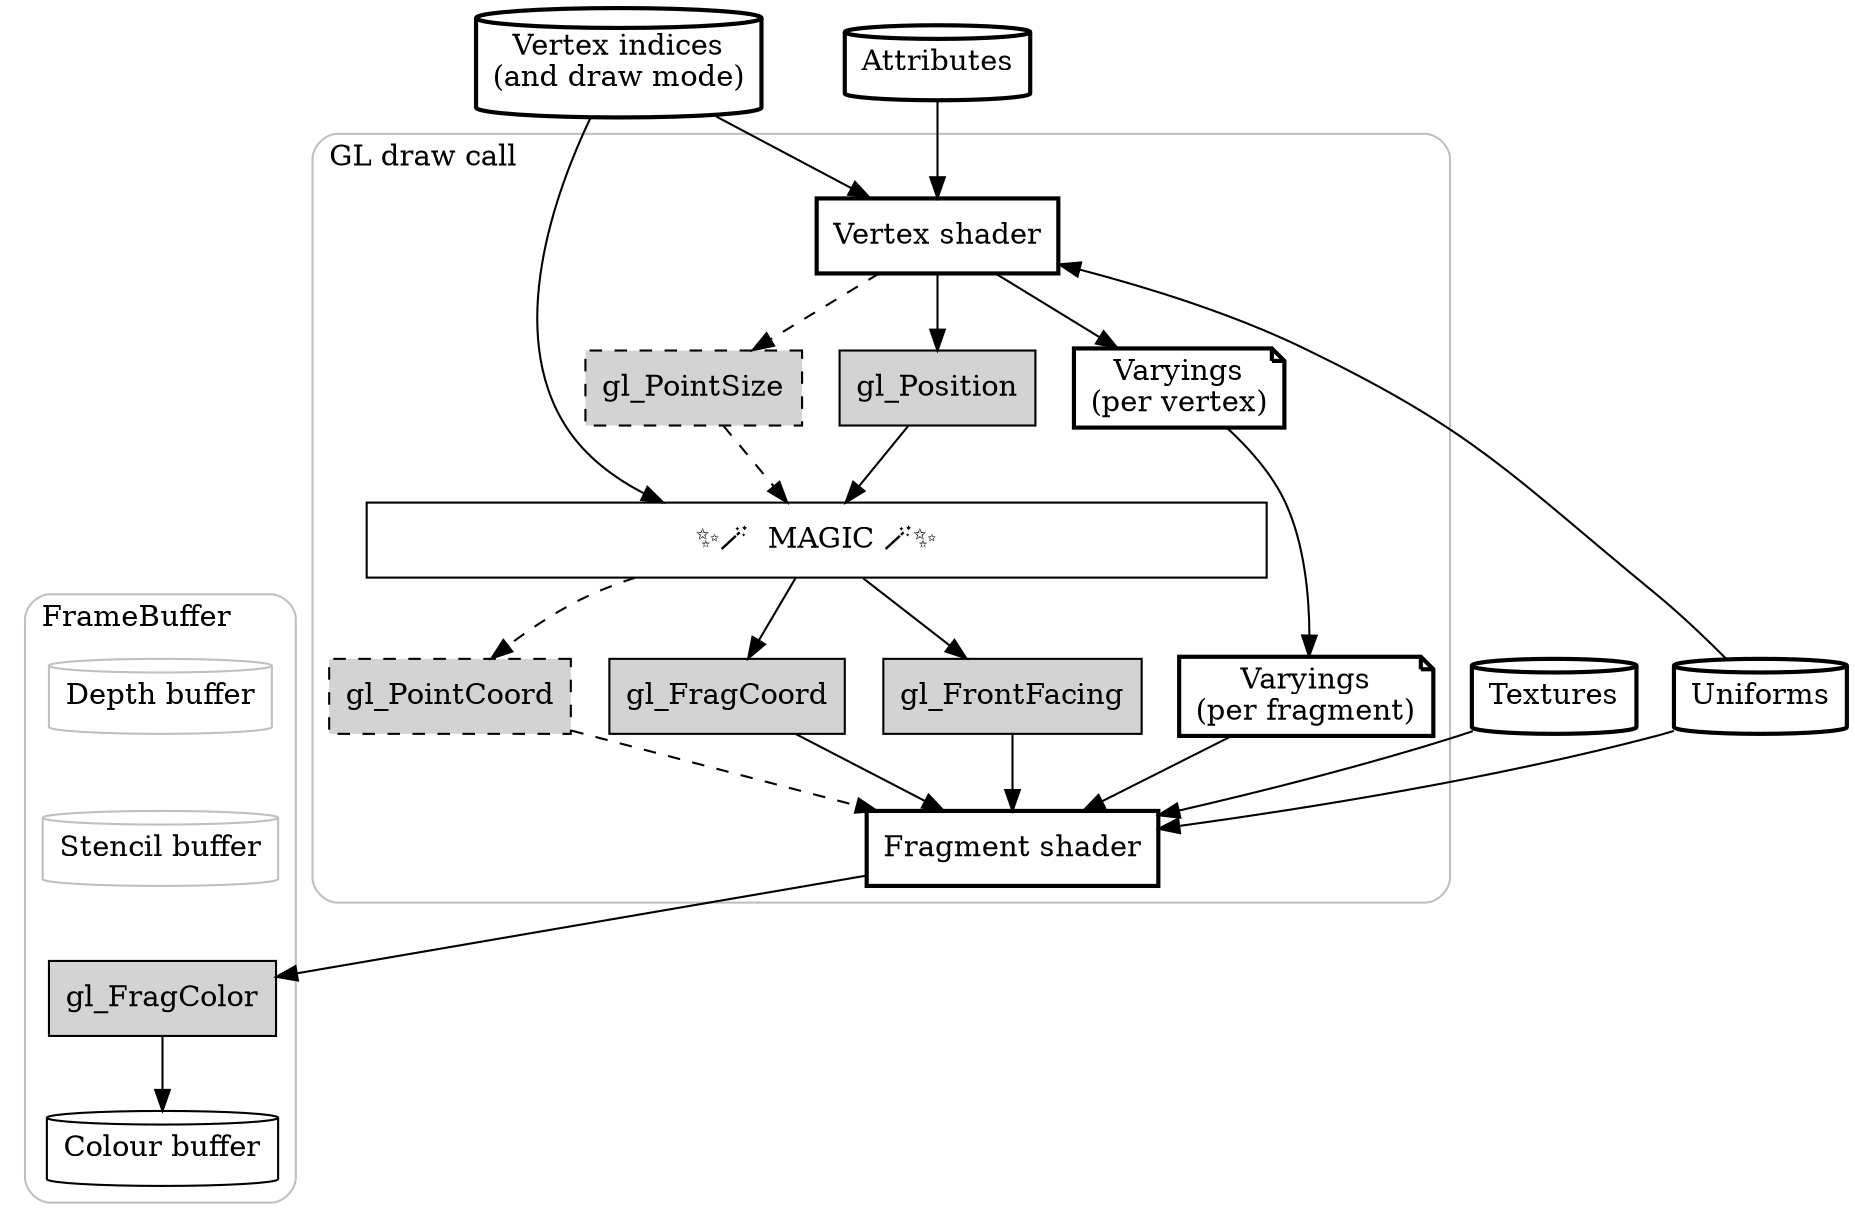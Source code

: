
digraph G {
	node [shape=box]

	subgraph cluster_framebuffer {
		label = "FrameBuffer"
		style="rounded"
		color="gray"
		labeljust="l"

		depth[label="Depth buffer"][shape="cylinder"][color=gray]
		stencil[label="Stencil buffer"][shape="cylinder"][color=gray]
		color[label="Colour buffer"][shape="cylinder"]

		gl_FragColor [style="filled"]
		gl_FragColor -> color
		depth -> stencil [style="invis"]
		stencil -> gl_FragColor [style="invis"]
	}

	subgraph cluster_gpu {
		style="rounded"
		color="gray"
		label = "GL draw call"
		labeljust="l"

// 			subgraph cluster_rasterization_inputs {
// 		style="rounded"
// 		color="gray"
// 		label = "Rasterization inputs"
// 		labeljust="l"

				varyings1 [label="Varyings\n(per vertex)"][shape="note"][style=bold]
				gl_Position [style=filled]
				gl_PointSize[style="filled,dashed"]
// 			}
// 			subgraph cluster_rasterization_outputs {
// 		style="rounded"
// 		color="gray"
// 		label = "Rasterization outputs"
// 		labeljust="l"

				varyings2 [label="Varyings\n(per fragment)"][shape="note"][style=bold]
				gl_FragCoord [style=filled]
				gl_FrontFacing [style=filled]
				gl_PointCoord [style="filled,dashed"]
// 			}

// 		subgraph cluster_rasterization {
// 			style="rounded"
// 			color="gray"
// 			label = "Rasterization";
// 			labeljust="l"

			magic[width=6][label="✨🪄  MAGIC 🪄✨"]

			gl_Position -> magic
			magic -> gl_FrontFacing
			varyings1 -> magic[style=invis]
			magic -> varyings2[style=invis]
			varyings1 -> varyings2
			magic -> gl_FragCoord
			magic -> gl_PointCoord[style=dashed]

// 		}
		vertexshader [label = "Vertex shader"][shape="box"][style=bold]
		fragmentshader [label = "Fragment shader"][shape="box"][style=bold]

		vertexshader -> varyings1
		varyings2 -> fragmentshader
		fragmentshader -> gl_FragColor
	}

	indices [label = "Vertex indices\n(and draw mode)"][shape="cylinder"][style=bold]
	indices -> vertexshader[weight=0]
	indices -> magic[weight=0]
	attributes [label = "Attributes"][shape="cylinder"][style=bold]
	uniforms [label = "Uniforms"][shape="cylinder"][style=bold]
	textures[label = "Textures"][shape="cylinder"][style=bold]

	attributes -> vertexshader
	vertexshader -> gl_PointSize[style=dashed]
	gl_PointSize -> magic[style=dashed]
	vertexshader -> gl_Position
	uniforms -> vertexshader[weight=-1]
	uniforms -> fragmentshader[weight=1]
	textures -> fragmentshader[weight=1]

// 	stencil -> magic[weight=1]
// 	magic -> depth[weight=1][dir=both]

	gl_FragCoord -> fragmentshader
	gl_FrontFacing -> fragmentshader
	gl_PointCoord -> fragmentshader[style=dashed]

}
